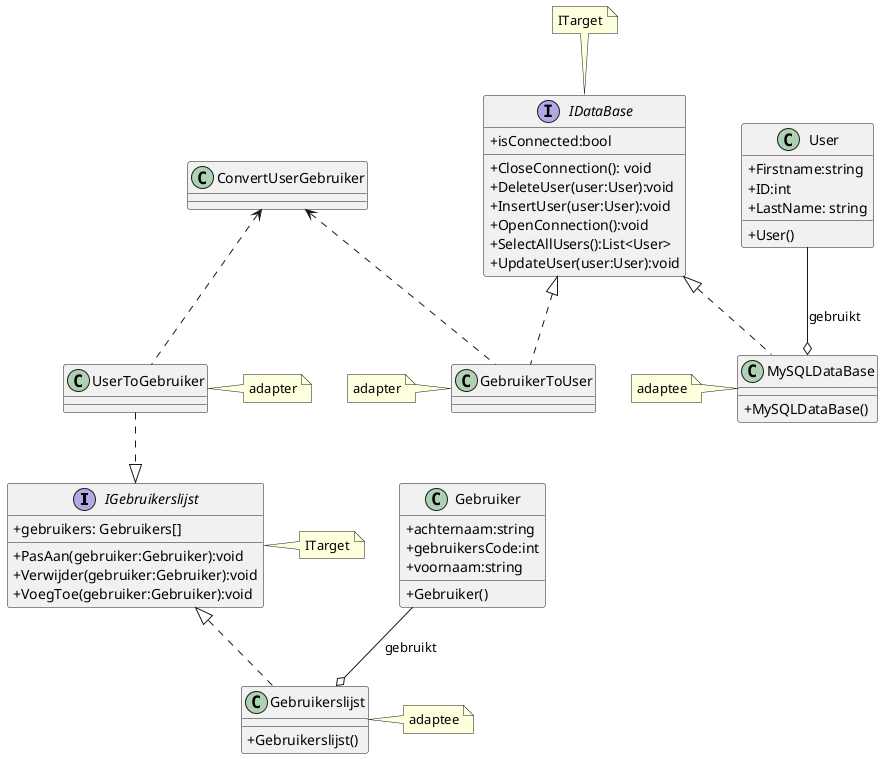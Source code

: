 @startuml
skinparam ClassAttributeIconSize 0

interface IGebruikerslijst {
    +gebruikers: Gebruikers[]
    +PasAan(gebruiker:Gebruiker):void
    +Verwijder(gebruiker:Gebruiker):void
    +VoegToe(gebruiker:Gebruiker):void
}
note right: ITarget

class Gebruikerslijst {
    +Gebruikerslijst()  
}
note right: adaptee

class Gebruiker {
    +achternaam:string
    +gebruikersCode:int
    +voornaam:string
    +Gebruiker()
}

interface IDataBase {
    +isConnected:bool
    +CloseConnection(): void
    +DeleteUser(user:User):void
    +InsertUser(user:User):void
    +OpenConnection():void
    +SelectAllUsers():List<User>
    +UpdateUser(user:User):void
}
note top:ITarget

class MySQLDataBase {
    +MySQLDataBase()

}
note left:adaptee
class User {
    +User()
    +Firstname:string
    +ID:int
    +LastName: string
}

class GebruikerToUser {
}
note left:adapter

class ConvertUserGebruiker {
}

class UserToGebruiker {
}
note right:adapter

ConvertUserGebruiker <.. UserToGebruiker
UserToGebruiker ..|> IGebruikerslijst

ConvertUserGebruiker <..GebruikerToUser
IDataBase <|..  GebruikerToUser
IGebruikerslijst <|.. Gebruikerslijst
Gebruiker  --o Gebruikerslijst: gebruikt

IDataBase <|..  MySQLDataBase
User --o MySQLDataBase: gebruikt

@enduml